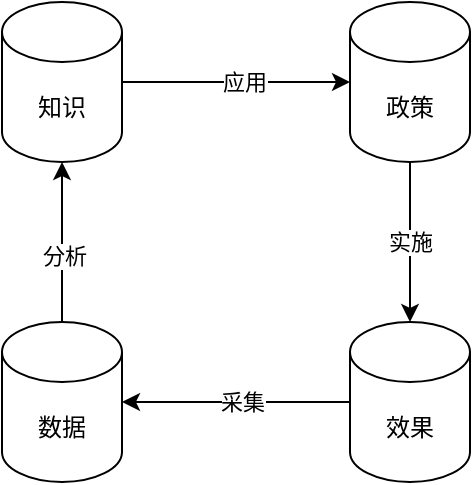 <mxfile version="14.6.11" type="github">
  <diagram id="tcFBSVUJmimjYkq-PXW4" name="Page-1">
    <mxGraphModel dx="981" dy="554" grid="1" gridSize="10" guides="1" tooltips="1" connect="1" arrows="1" fold="1" page="1" pageScale="1" pageWidth="827" pageHeight="1169" math="0" shadow="0">
      <root>
        <mxCell id="0" />
        <mxCell id="1" parent="0" />
        <mxCell id="ZZgwk1yMt2bHO_IGxHTC-16" style="edgeStyle=orthogonalEdgeStyle;rounded=0;orthogonalLoop=1;jettySize=auto;html=1;exitX=0.5;exitY=0;exitDx=0;exitDy=0;exitPerimeter=0;entryX=0.5;entryY=1;entryDx=0;entryDy=0;entryPerimeter=0;" edge="1" parent="1" source="ZZgwk1yMt2bHO_IGxHTC-3" target="ZZgwk1yMt2bHO_IGxHTC-4">
          <mxGeometry relative="1" as="geometry" />
        </mxCell>
        <mxCell id="ZZgwk1yMt2bHO_IGxHTC-20" value="分析" style="edgeLabel;html=1;align=center;verticalAlign=middle;resizable=0;points=[];" vertex="1" connectable="0" parent="ZZgwk1yMt2bHO_IGxHTC-16">
          <mxGeometry x="-0.159" y="-1" relative="1" as="geometry">
            <mxPoint as="offset" />
          </mxGeometry>
        </mxCell>
        <mxCell id="ZZgwk1yMt2bHO_IGxHTC-3" value="数据" style="shape=cylinder3;whiteSpace=wrap;html=1;boundedLbl=1;backgroundOutline=1;size=15;" vertex="1" parent="1">
          <mxGeometry x="210" y="430" width="60" height="80" as="geometry" />
        </mxCell>
        <mxCell id="ZZgwk1yMt2bHO_IGxHTC-17" style="edgeStyle=orthogonalEdgeStyle;rounded=0;orthogonalLoop=1;jettySize=auto;html=1;exitX=1;exitY=0.5;exitDx=0;exitDy=0;exitPerimeter=0;" edge="1" parent="1" source="ZZgwk1yMt2bHO_IGxHTC-4" target="ZZgwk1yMt2bHO_IGxHTC-5">
          <mxGeometry relative="1" as="geometry" />
        </mxCell>
        <mxCell id="ZZgwk1yMt2bHO_IGxHTC-21" value="应用" style="edgeLabel;html=1;align=center;verticalAlign=middle;resizable=0;points=[];" vertex="1" connectable="0" parent="ZZgwk1yMt2bHO_IGxHTC-17">
          <mxGeometry x="0.271" y="-2" relative="1" as="geometry">
            <mxPoint x="-12" y="-2" as="offset" />
          </mxGeometry>
        </mxCell>
        <mxCell id="ZZgwk1yMt2bHO_IGxHTC-4" value="知识" style="shape=cylinder3;whiteSpace=wrap;html=1;boundedLbl=1;backgroundOutline=1;size=15;" vertex="1" parent="1">
          <mxGeometry x="210" y="270" width="60" height="80" as="geometry" />
        </mxCell>
        <mxCell id="ZZgwk1yMt2bHO_IGxHTC-18" style="edgeStyle=orthogonalEdgeStyle;rounded=0;orthogonalLoop=1;jettySize=auto;html=1;exitX=0.5;exitY=1;exitDx=0;exitDy=0;exitPerimeter=0;entryX=0.5;entryY=0;entryDx=0;entryDy=0;entryPerimeter=0;" edge="1" parent="1" source="ZZgwk1yMt2bHO_IGxHTC-5" target="ZZgwk1yMt2bHO_IGxHTC-13">
          <mxGeometry relative="1" as="geometry" />
        </mxCell>
        <mxCell id="ZZgwk1yMt2bHO_IGxHTC-22" value="实施" style="edgeLabel;html=1;align=center;verticalAlign=middle;resizable=0;points=[];" vertex="1" connectable="0" parent="ZZgwk1yMt2bHO_IGxHTC-18">
          <mxGeometry x="-0.255" y="2" relative="1" as="geometry">
            <mxPoint x="-2" y="10" as="offset" />
          </mxGeometry>
        </mxCell>
        <mxCell id="ZZgwk1yMt2bHO_IGxHTC-5" value="政策" style="shape=cylinder3;whiteSpace=wrap;html=1;boundedLbl=1;backgroundOutline=1;size=15;" vertex="1" parent="1">
          <mxGeometry x="384" y="270" width="60" height="80" as="geometry" />
        </mxCell>
        <mxCell id="ZZgwk1yMt2bHO_IGxHTC-15" style="edgeStyle=orthogonalEdgeStyle;rounded=0;orthogonalLoop=1;jettySize=auto;html=1;exitX=0;exitY=0.5;exitDx=0;exitDy=0;exitPerimeter=0;" edge="1" parent="1" source="ZZgwk1yMt2bHO_IGxHTC-13" target="ZZgwk1yMt2bHO_IGxHTC-3">
          <mxGeometry relative="1" as="geometry" />
        </mxCell>
        <mxCell id="ZZgwk1yMt2bHO_IGxHTC-19" value="采集" style="edgeLabel;html=1;align=center;verticalAlign=middle;resizable=0;points=[];" vertex="1" connectable="0" parent="ZZgwk1yMt2bHO_IGxHTC-15">
          <mxGeometry x="-0.174" y="4" relative="1" as="geometry">
            <mxPoint x="-7" y="-4" as="offset" />
          </mxGeometry>
        </mxCell>
        <mxCell id="ZZgwk1yMt2bHO_IGxHTC-13" value="效果" style="shape=cylinder3;whiteSpace=wrap;html=1;boundedLbl=1;backgroundOutline=1;size=15;" vertex="1" parent="1">
          <mxGeometry x="384" y="430" width="60" height="80" as="geometry" />
        </mxCell>
      </root>
    </mxGraphModel>
  </diagram>
</mxfile>
